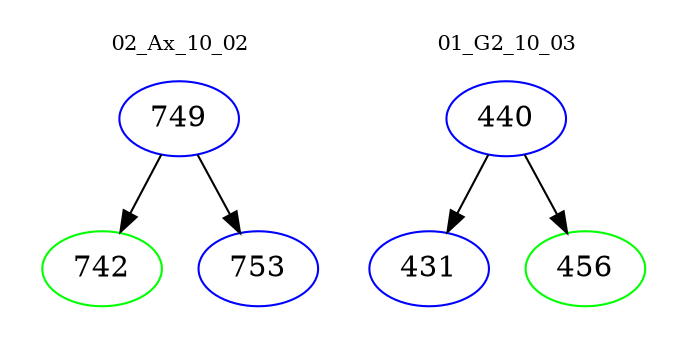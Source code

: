digraph{
subgraph cluster_0 {
color = white
label = "02_Ax_10_02";
fontsize=10;
T0_749 [label="749", color="blue"]
T0_749 -> T0_742 [color="black"]
T0_742 [label="742", color="green"]
T0_749 -> T0_753 [color="black"]
T0_753 [label="753", color="blue"]
}
subgraph cluster_1 {
color = white
label = "01_G2_10_03";
fontsize=10;
T1_440 [label="440", color="blue"]
T1_440 -> T1_431 [color="black"]
T1_431 [label="431", color="blue"]
T1_440 -> T1_456 [color="black"]
T1_456 [label="456", color="green"]
}
}
